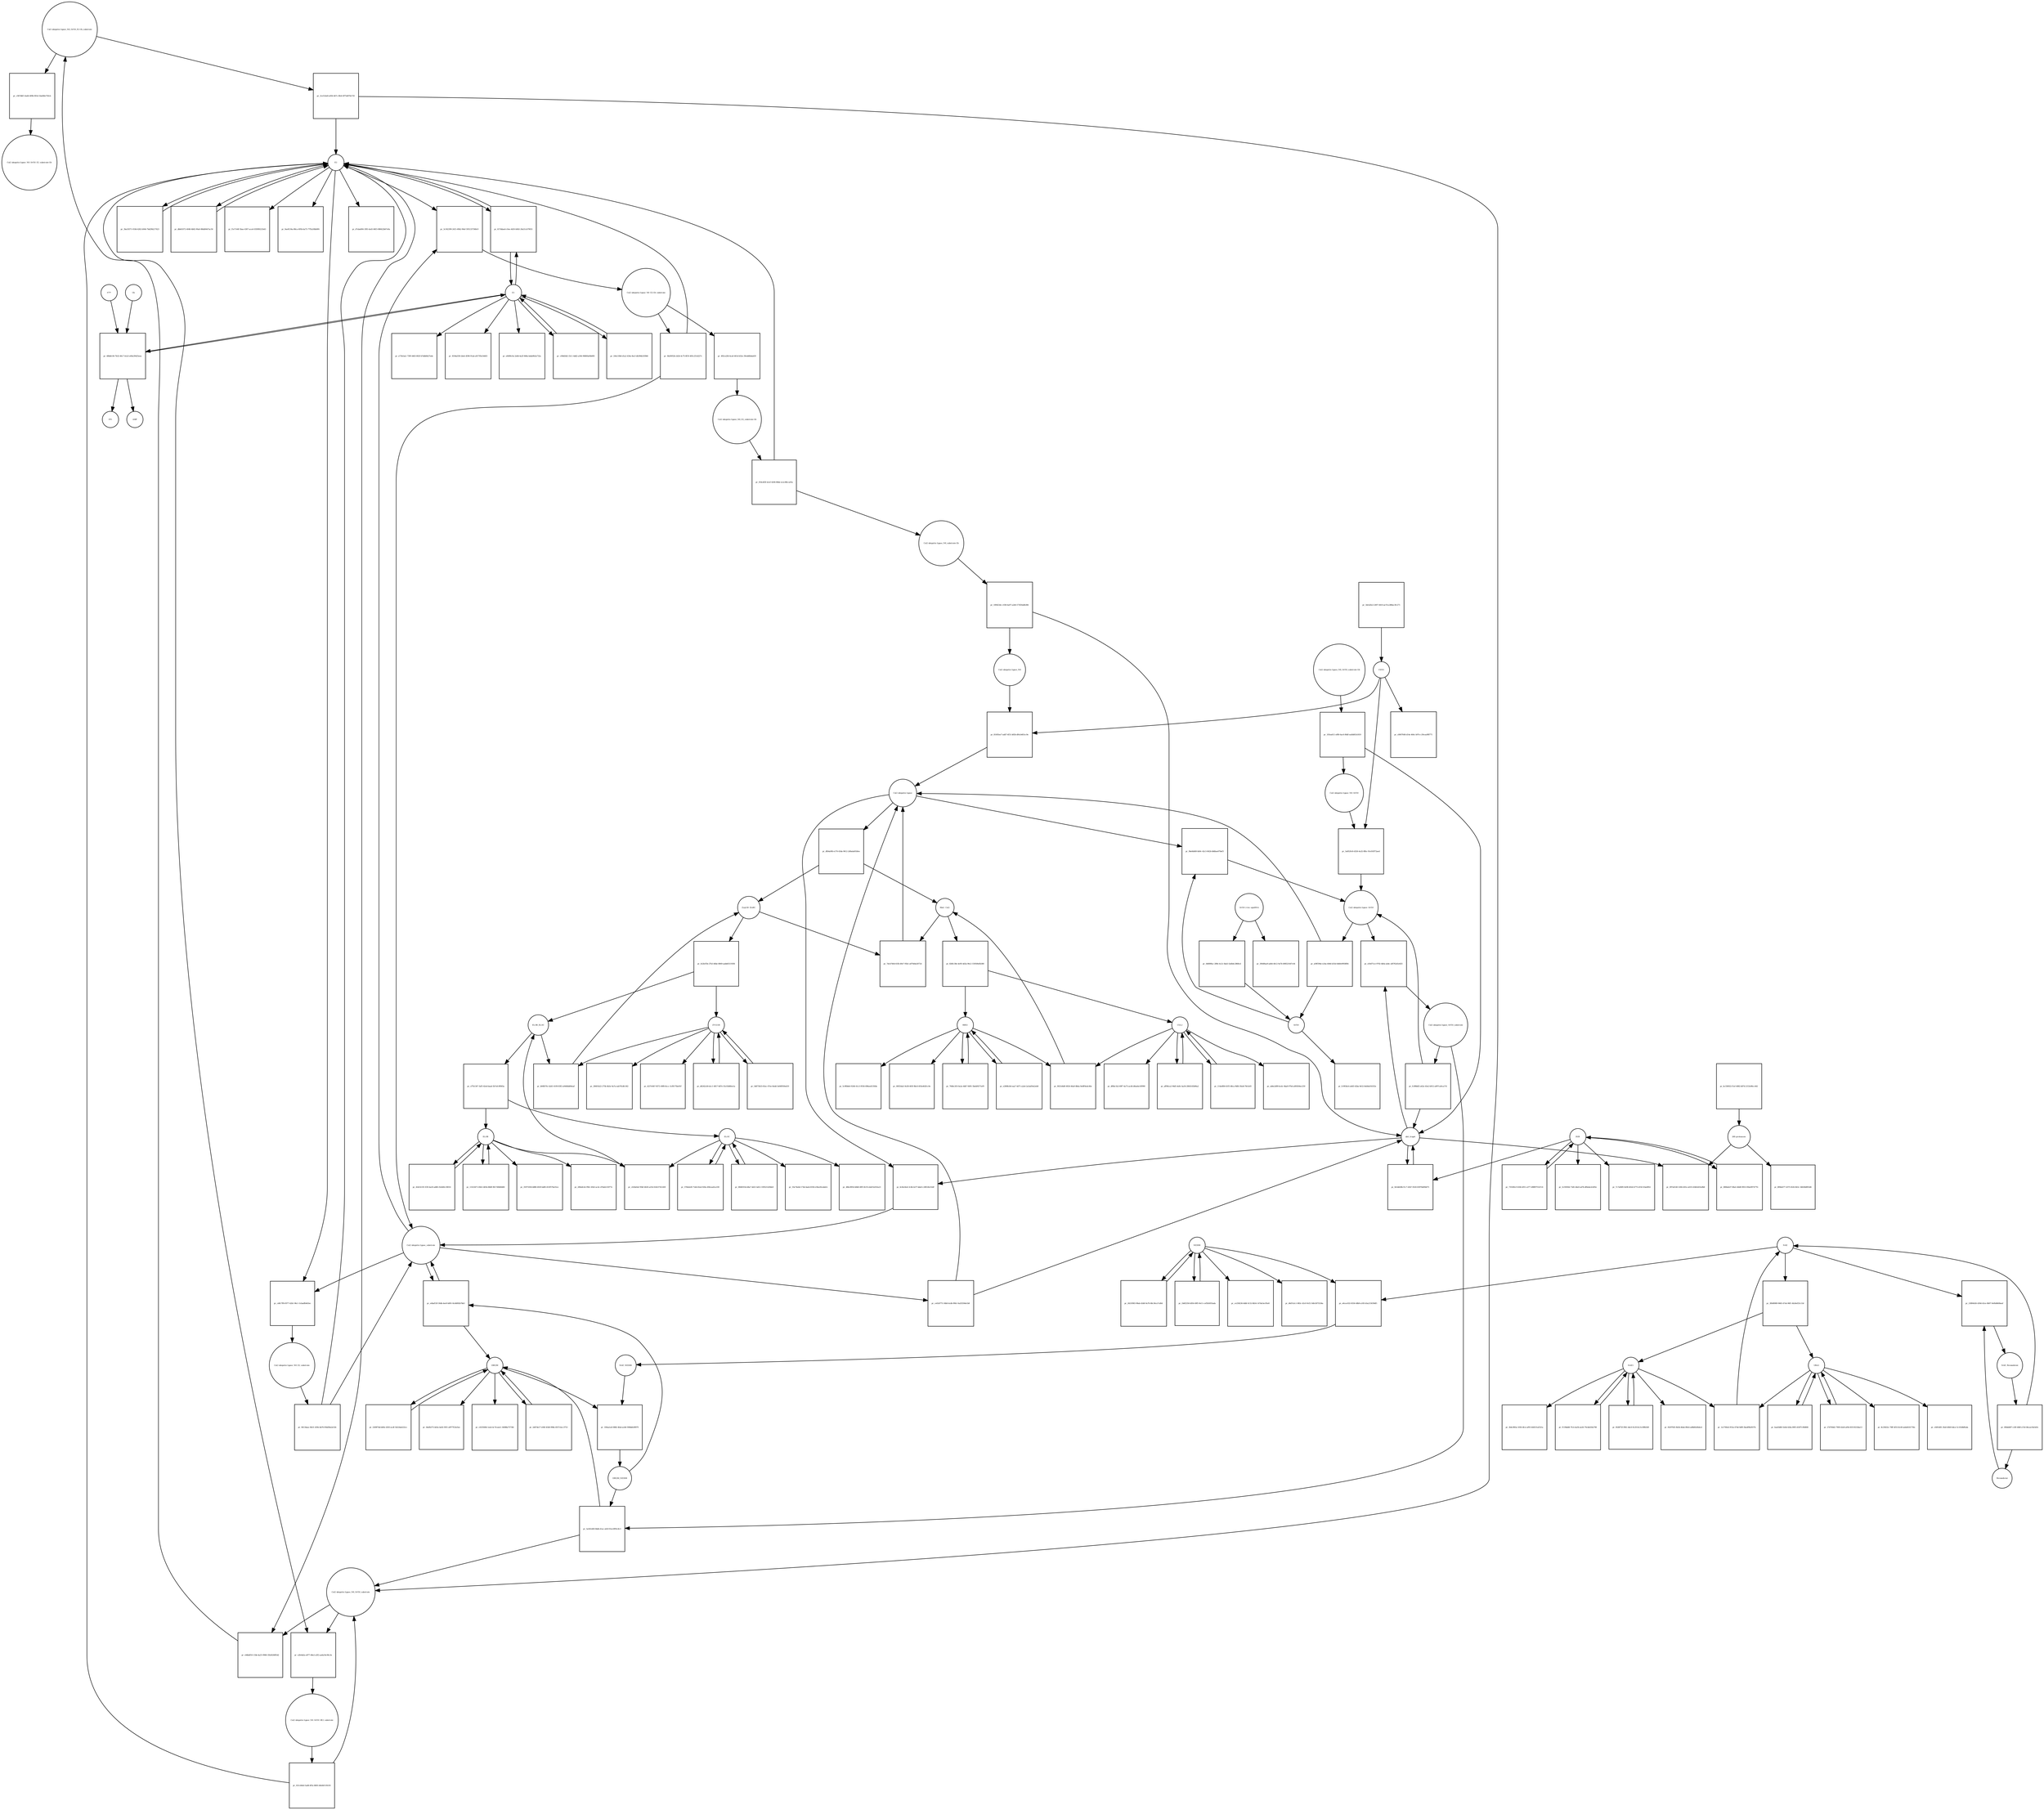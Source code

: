 strict digraph  {
"Cul2 ubiquitin ligase_N8_Orf10_E2-Ub_substrate" [annotation="urn_miriam_ncbiprotein_BCD58762|urn_miriam_hgnc.symbol_UBE2|urn_miriam_hgnc.symbol_ZYG11B|urn_miriam_hgnc.symbol_ELOB|urn_miriam_hgnc.symbol_ELOC|urn_miriam_hgnc.symbol_RBX1|urn_miriam_hgnc.symbol_CUL2|urn_miriam_hgnc.symbol_NEDD8", bipartite=0, cls=complex, fontsize=4, label="Cul2 ubiquitin ligase_N8_Orf10_E2-Ub_substrate", shape=circle];
"pr_c947dbf1-6ad4-409b-901d-1bafd6e750cb" [annotation="", bipartite=1, cls=process, fontsize=4, label="pr_c947dbf1-6ad4-409b-901d-1bafd6e750cb", shape=square];
"Cul2 ubiquitin ligase_N8_Orf10_E2_substrate-Ub" [annotation="urn_miriam_ncbiprotein_BCD58762|urn_miriam_hgnc.symbol_UBE2|urn_miriam_hgnc.symbol_ZYG11B|urn_miriam_hgnc.symbol_ELOB|urn_miriam_hgnc.symbol_ELOC|urn_miriam_hgnc.symbol_RBX1|urn_miriam_hgnc.symbol_CUL2|urn_miriam_hgnc.symbol_NEDD8", bipartite=0, cls=complex, fontsize=4, label="Cul2 ubiquitin ligase_N8_Orf10_E2_substrate-Ub", shape=circle];
"Cul2 ubiquitin ligase_N8_E2-Ub_substrate" [annotation="urn_miriam_hgnc.symbol_ZYG11B|urn_miriam_hgnc.symbol_RBX1|urn_miriam_hgnc.symbol_ELOB|urn_miriam_hgnc.symbol_ELOC|urn_miriam_hgnc.symbol_CUL2|urn_miriam_hgnc.symbol_NEDD8|urn_miriam_hgnc.symbol_UBE2", bipartite=0, cls=complex, fontsize=4, label="Cul2 ubiquitin ligase_N8_E2-Ub_substrate", shape=circle];
"pr_492ce2fd-4ca6-461d-b52e-39e4d6b4ab59" [annotation="", bipartite=1, cls=process, fontsize=4, label="pr_492ce2fd-4ca6-461d-b52e-39e4d6b4ab59", shape=square];
"Cul2 ubiquitin ligase_N8_E2_substrate-Ub" [annotation="urn_miriam_hgnc.symbol_ZYG11B|urn_miriam_hgnc.symbol_UBE2|urn_miriam_hgnc.symbol_ELOB|urn_miriam_hgnc.symbol_ELOC|urn_miriam_hgnc.symbol_RBX1|urn_miriam_hgnc.symbol_CUL2|urn_miriam_hgnc.symbol_NEDD8", bipartite=0, cls=complex, fontsize=4, label="Cul2 ubiquitin ligase_N8_E2_substrate-Ub", shape=circle];
E2 [annotation="urn_miriam_hgnc.symbol_UBE2", bipartite=0, cls=macromolecule, fontsize=4, label=E2, shape=circle];
"pr_617ddaed-c0ee-4d10-b0b5-26a51cb79031" [annotation="", bipartite=1, cls=process, fontsize=4, label="pr_617ddaed-c0ee-4d10-b0b5-26a51cb79031", shape=square];
E1 [annotation="urn_miriam_hgnc.symbol_UBA", bipartite=0, cls=macromolecule, fontsize=4, label=E1, shape=circle];
"pr_48bbfc04-7b32-46c7-b1a5-e60a39425eea" [annotation="", bipartite=1, cls=process, fontsize=4, label="pr_48bbfc04-7b32-46c7-b1a5-e60a39425eea", shape=square];
Ub [annotation="", bipartite=0, cls="simple chemical", fontsize=4, label=Ub, shape=circle];
ATP [annotation="", bipartite=0, cls="simple chemical", fontsize=4, label=ATP, shape=circle];
AMP [annotation="", bipartite=0, cls="simple chemical", fontsize=4, label=AMP, shape=circle];
PPi [annotation="", bipartite=0, cls="simple chemical", fontsize=4, label=PPi, shape=circle];
"Cul2 ubiquitin ligase_substrate" [annotation="urn_miriam_hgnc.symbol_ZYg11B|urn_miriam_hgnc.symbol_ELOB|urn_miriam_hgnc.symbol_ELOC|urn_miriam_hgnc.symbol_RBX1|urn_miriam_hgnc.symbol_CUL2|urn_miriam_hgnc.symbol_NEDD8", bipartite=0, cls=complex, fontsize=4, label="Cul2 ubiquitin ligase_substrate", shape=circle];
"pr_3c562399-2415-49b2-90ef-5951337368c9" [annotation="", bipartite=1, cls=process, fontsize=4, label="pr_3c562399-2415-49b2-90ef-5951337368c9", shape=square];
"Cul2 ubiquitin ligase_N8_Orf10_substrate" [annotation="urn_miriam_ncbiprotein_BCD58762|urn_miriam_hgnc.symbol_ZYG11B|urn_miriam_hgnc.symbol_ELOB|urn_miriam_hgnc.symbol_ELOC|urn_miriam_hgnc.symbol_RBX1|urn_miriam_hgnc.symbol_CUL2|urn_miriam_hgnc.symbol_NEDD8", bipartite=0, cls=complex, fontsize=4, label="Cul2 ubiquitin ligase_N8_Orf10_substrate", shape=circle];
"pr_e9dbdf18-11bb-4a25-9968-1fb26268f5d2" [annotation="", bipartite=1, cls=process, fontsize=4, label="pr_e9dbdf18-11bb-4a25-9968-1fb26268f5d2", shape=square];
ZYG11B [annotation="urn_miriam_hgnc_HGNC%3A25820", bipartite=0, cls=macromolecule, fontsize=4, label=ZYG11B, shape=circle];
"pr_d6242cb9-dcc1-4817-8d7e-55c03d6fee1a" [annotation="", bipartite=1, cls=process, fontsize=4, label="pr_d6242cb9-dcc1-4817-8d7e-55c03d6fee1a", shape=square];
UBE2M [annotation="urn_miriam_hgnc_HGNC%3A12491", bipartite=0, cls=macromolecule, fontsize=4, label=UBE2M, shape=circle];
"pr_2d47de17-e94f-4548-998e-6557cbcc3753" [annotation="", bipartite=1, cls=process, fontsize=4, label="pr_2d47de17-e94f-4548-998e-6557cbcc3753", shape=square];
UBA3 [annotation="urn_miriam_hgnc_HGNC%3A12470", bipartite=0, cls=macromolecule, fontsize=4, label=UBA3, shape=circle];
"pr_faad3d60-5e6d-426a-89f3-d10f7c9fd800" [annotation="", bipartite=1, cls=process, fontsize=4, label="pr_faad3d60-5e6d-426a-89f3-d10f7c9fd800", shape=square];
RBX1 [annotation="urn_miriam_hgnc_HGNC%3A9928", bipartite=0, cls=macromolecule, fontsize=4, label=RBX1, shape=circle];
"pr_764bc203-0a2a-4db7-9d91-5bebf4571ef9" [annotation="", bipartite=1, cls=process, fontsize=4, label="pr_764bc203-0a2a-4db7-9d91-5bebf4571ef9", shape=square];
"Orf10 (+)ss sgmRNA" [annotation=urn_miriam_ncbiprotein_BCD58762, bipartite=0, cls="nucleic acid feature", fontsize=4, label="Orf10 (+)ss sgmRNA", shape=circle];
"pr_0d689fac-289e-4c2c-8ab3-5a6b4c2868cd" [annotation="", bipartite=1, cls=process, fontsize=4, label="pr_0d689fac-289e-4c2c-8ab3-5a6b4c2868cd", shape=square];
Orf10 [annotation=urn_miriam_ncbiprotein_BCD58762, bipartite=0, cls=macromolecule, fontsize=4, label=Orf10, shape=circle];
NEDD8 [annotation="urn_miriam_hgnc_HGNC%3A7732", bipartite=0, cls=macromolecule, fontsize=4, label=NEDD8, shape=circle];
"pr_2621f083-98ab-43d6-9a76-68c36ca7cd0d" [annotation="", bipartite=1, cls=process, fontsize=4, label="pr_2621f083-98ab-43d6-9a76-68c36ca7cd0d", shape=square];
NAE1 [annotation="urn_miriam_hgnc_HGNC%3A621", bipartite=0, cls=macromolecule, fontsize=4, label=NAE1, shape=circle];
"pr_f119bdd6-7fc4-4a56-ae26-79c8a020a798" [annotation="", bipartite=1, cls=process, fontsize=4, label="pr_f119bdd6-7fc4-4a56-ae26-79c8a020a798", shape=square];
ELOC [annotation="urn_miriam_hgnc_HGNC%3A11617", bipartite=0, cls=macromolecule, fontsize=4, label=ELOC, shape=circle];
"pr_57bfab28-71dd-45a4-920a-494caa0ca330" [annotation="", bipartite=1, cls=process, fontsize=4, label="pr_57bfab28-71dd-45a4-920a-494caa0ca330", shape=square];
ELOB [annotation="urn_miriam_hgnc_HGNC%3A11619", bipartite=0, cls=macromolecule, fontsize=4, label=ELOB, shape=circle];
"pr_45d14139-1f29-4a20-ad68-25e8d5c30016" [annotation="", bipartite=1, cls=process, fontsize=4, label="pr_45d14139-1f29-4a20-ad68-25e8d5c30016", shape=square];
"pr_3ba18371-018d-4262-b944-7bd29b217623" [annotation="", bipartite=1, cls=process, fontsize=4, label="pr_3ba18371-018d-4262-b944-7bd29b217623", shape=square];
"pr_c0fdd3d2-33c1-4dd2-a364-96860af4b085" [annotation="", bipartite=1, cls=process, fontsize=4, label="pr_c0fdd3d2-33c1-4dd2-a364-96860af4b085", shape=square];
DUB [annotation="urn_miriam_hgnc.symbol_DUB", bipartite=0, cls=macromolecule, fontsize=4, label=DUB, shape=circle];
"pr_806beb37-86a5-46d8-9953-05be097477fc" [annotation="", bipartite=1, cls=process, fontsize=4, label="pr_806beb37-86a5-46d8-9953-05be097477fc", shape=square];
CUL2 [annotation="urn_miriam_hgnc_HGNC%3A2552", bipartite=0, cls=macromolecule, fontsize=4, label=CUL2, shape=circle];
"pr_aff06ca2-94d5-4e8c-ba34-2864145b96a2" [annotation="", bipartite=1, cls=process, fontsize=4, label="pr_aff06ca2-94d5-4e8c-ba34-2864145b96a2", shape=square];
"pr_5d673b33-65ec-47ee-8edd-3e06f930ed19" [annotation="", bipartite=1, cls=process, fontsize=4, label="pr_5d673b33-65ec-47ee-8edd-3e06f930ed19", shape=square];
"pr_2269f7dd-b60e-4303-acdf-54224ab222cc" [annotation="", bipartite=1, cls=process, fontsize=4, label="pr_2269f7dd-b60e-4303-acdf-54224ab222cc", shape=square];
"pr_27d760d2-7909-42e8-af04-83519232ba13" [annotation="", bipartite=1, cls=process, fontsize=4, label="pr_27d760d2-7909-42e8-af04-83519232ba13", shape=square];
"pr_e2808cb6-eaa7-4d71-a2a4-2a5ad54e2eb8" [annotation="", bipartite=1, cls=process, fontsize=4, label="pr_e2808cb6-eaa7-4d71-a2a4-2a5ad54e2eb8", shape=square];
"pr_1b6f2356-bf56-49f5-9e11-cef5b5055ada" [annotation="", bipartite=1, cls=process, fontsize=4, label="pr_1b6f2356-bf56-49f5-9e11-cef5b5055ada", shape=square];
"pr_f628f72f-f961-4dc0-9c29-8c21cf8fb549" [annotation="", bipartite=1, cls=process, fontsize=4, label="pr_f628f72f-f961-4dc0-9c29-8c21cf8fb549", shape=square];
"pr_0848355d-d6a7-4d21-bd12-339521429de0" [annotation="", bipartite=1, cls=process, fontsize=4, label="pr_0848355d-d6a7-4d21-bd12-339521429de0", shape=square];
"pr_13323471-69e5-465b-88d9-9617d9dfd480" [annotation="", bipartite=1, cls=process, fontsize=4, label="pr_13323471-69e5-465b-88d9-9617d9dfd480", shape=square];
"pr_dbb61072-4048-4b82-90a0-88dd0447ac56" [annotation="", bipartite=1, cls=process, fontsize=4, label="pr_dbb61072-4048-4b82-90a0-88dd0447ac56", shape=square];
"pr_244c10b6-d1a2-434e-8ecf-db394b31f846" [annotation="", bipartite=1, cls=process, fontsize=4, label="pr_244c10b6-d1a2-434e-8ecf-db394b31f846", shape=square];
"pr_735585cf-6184-4f51-a377-d98f9751b7c6" [annotation="", bipartite=1, cls=process, fontsize=4, label="pr_735585cf-6184-4f51-a377-d98f9751b7c6", shape=square];
"pr_114a4fb9-d1f5-48ca-9bfb-30a9c78cfa93" [annotation="", bipartite=1, cls=process, fontsize=4, label="pr_114a4fb9-d1f5-48ca-9bfb-30a9c78cfa93", shape=square];
"pr_3dcb2fa3-2497-4410-ae7d-a388ac3fc271" [annotation="", bipartite=1, cls=process, fontsize=4, label="pr_3dcb2fa3-2497-4410-ae7d-a388ac3fc271", shape=square];
CSN5 [annotation="", bipartite=0, cls=complex, fontsize=4, label=CSN5, shape=circle];
"pr_bc336922-f1ef-4082-b87d-2153e96cc442" [annotation="", bipartite=1, cls=process, fontsize=4, label="pr_bc336922-f1ef-4082-b87d-2153e96cc442", shape=square];
"26S-proteasom" [annotation="urn_miriam_obo.go_GO%3A0000502", bipartite=0, cls=complex, fontsize=4, label="26S-proteasom", shape=circle];
NAE_Pevonedistat [annotation="urn_miriam_obo.chebi_CHEBI%3A145535|urn_miriam_hgnc.symbol_NAE1|urn_miriam_hgnc.symbol_UBA3", bipartite=0, cls=complex, fontsize=4, label=NAE_Pevonedistat, shape=circle];
"pr_0f6dd487-c20f-484f-a7e0-84cae18a5d3c" [annotation="", bipartite=1, cls=process, fontsize=4, label="pr_0f6dd487-c20f-484f-a7e0-84cae18a5d3c", shape=square];
Pevonedistat [annotation="urn_miriam_obo.chebi_CHEBI%3A145535", bipartite=0, cls="simple chemical", fontsize=4, label=Pevonedistat, shape=circle];
NAE [annotation="urn_miriam_hgnc.symbol_NAE1|urn_miriam_hgnc.symbol_UBA3", bipartite=0, cls=complex, fontsize=4, label=NAE, shape=circle];
"pr_3fb08989-9665-47eb-96f1-4b24ef25c13d" [annotation="", bipartite=1, cls=process, fontsize=4, label="pr_3fb08989-9665-47eb-96f1-4b24ef25c13d", shape=square];
ELOB_ELOC [annotation="urn_miriam_hgnc.symbol_ELOB|urn_miriam_hgnc.symbol_ELOC", bipartite=0, cls=complex, fontsize=4, label=ELOB_ELOC, shape=circle];
"pr_cf7b1347-3af5-42ed-baad-5b7efc9f065a" [annotation="", bipartite=1, cls=process, fontsize=4, label="pr_cf7b1347-3af5-42ed-baad-5b7efc9f065a", shape=square];
Zyg11B_EloBC [annotation="urn_miriam_hgnc.symbol_ZYG11B|urn_miriam_hgnc.symbol_ELOB|urn_miriam_hgnc.symbol_ELOC", bipartite=0, cls=complex, fontsize=4, label=Zyg11B_EloBC, shape=circle];
"pr_fe2b1f5b-27b3-46be-8069-aabb831193f4" [annotation="", bipartite=1, cls=process, fontsize=4, label="pr_fe2b1f5b-27b3-46be-8069-aabb831193f4", shape=square];
"Cul2 ubiquitin ligase_N8_substrate-Ub" [annotation="urn_miriam_hgnc.symbol_ZYG11B|urn_miriam_hgnc.symbol_ELOB|urn_miriam_hgnc.symbol_ELOC|urn_miriam_hgnc.symbol_RBX1|urn_miriam_hgnc.symbol_CUL2|urn_miriam_hgnc.symbol_NEDD8", bipartite=0, cls=complex, fontsize=4, label="Cul2 ubiquitin ligase_N8_substrate-Ub", shape=circle];
"pr_189423dc-c038-4a97-a2d4-573f20a8b384" [annotation="", bipartite=1, cls=process, fontsize=4, label="pr_189423dc-c038-4a97-a2d4-573f20a8b384", shape=square];
"Cul2 ubiquitin ligase_N8" [annotation="urn_miriam_hgnc.symbol_ZYG11B|urn_miriam_hgnc.symbol_ELOB|urn_miriam_hgnc.symbol_ELOC|urn_miriam_hgnc.symbol_RBX1|urn_miriam_hgnc.symbol_CUL2|urn_miriam_hgnc.symbol_NEDD8", bipartite=0, cls=complex, fontsize=4, label="Cul2 ubiquitin ligase_N8", shape=circle];
ubit_traget [annotation="", bipartite=0, cls=macromolecule, fontsize=4, label=ubit_traget, shape=circle];
"pr_ce02d775-34b8-4cdb-99b1-0a2f259de1b8" [annotation="", bipartite=1, cls=process, fontsize=4, label="pr_ce02d775-34b8-4cdb-99b1-0a2f259de1b8", shape=square];
"Cul2 ubiquitin ligase" [annotation="urn_miriam_hgnc.symbol_RBX1|urn_miriam_hgnc.symbol_CUL2|urn_miriam_hgnc.symbol_ZYG11B|urn_miriam_hgnc.symbol_ELOB|urn_miriam_hgnc.symbol_ELOC", bipartite=0, cls=complex, fontsize=4, label="Cul2 ubiquitin ligase", shape=circle];
"Cul2 ubiquitin ligase_N8_Orf10_substrate-Ub" [annotation="urn_miriam_ncbiprotein_BCD58762|urn_miriam_hgnc.symbol_ZYG11B|urn_miriam_hgnc.symbol_ELOB|urn_miriam_hgnc.symbol_ELOC|urn_miriam_hgnc.symbol_RBX1|urn_miriam_hgnc.symbol_CUL2|urn_miriam_hgnc.symbol_NEDD8", bipartite=0, cls=complex, fontsize=4, label="Cul2 ubiquitin ligase_N8_Orf10_substrate-Ub", shape=circle];
"pr_105ea611-ef80-4ac6-86df-eafdd61b1819" [annotation="", bipartite=1, cls=process, fontsize=4, label="pr_105ea611-ef80-4ac6-86df-eafdd61b1819", shape=square];
"Cul2 ubiquitin ligase_N8_Orf10" [annotation="urn_miriam_hgnc.symbol_ZYG11B|urn_miriam_hgnc.symbol_ELOB|urn_miriam_hgnc.symbol_ELOC|urn_miriam_hgnc.symbol_RBX1|urn_miriam_hgnc.symbol_CUL2|urn_miriam_hgnc.symbol_NEDD8|urn_miriam_ncbiprotein_BCD58762", bipartite=0, cls=complex, fontsize=4, label="Cul2 ubiquitin ligase_N8_Orf10", shape=circle];
"Cul2 ubiquitin ligase_Orf10_substrate" [annotation="urn_miriam_ncbiprotein_BCD58762|urn_miriam_hgnc.symbol_ZYg11B|urn_miriam_hgnc.symbol_ELOB|urn_miriam_hgnc.symbol_ELOC|urn_miriam_hgnc.symbol_RBX1|urn_miriam_hgnc.symbol_CUL2", bipartite=0, cls=complex, fontsize=4, label="Cul2 ubiquitin ligase_Orf10_substrate", shape=circle];
"pr_fc89bbf2-a62e-43e2-b912-a097ca9ca17d" [annotation="", bipartite=1, cls=process, fontsize=4, label="pr_fc89bbf2-a62e-43e2-b912-a097ca9ca17d", shape=square];
"Cul2 ubiquitin ligase_Orf10" [annotation="urn_miriam_ncbiprotein_BCD58762|urn_miriam_hgnc.symbol_ZYG11B|urn_miriam_hgnc.symbol_ELOB|urn_miriam_hgnc.symbol_ELOC|urn_miriam_hgnc.symbol_RBX1|urn_miriam_hgnc.symbol_CUL2", bipartite=0, cls=complex, fontsize=4, label="Cul2 ubiquitin ligase_Orf10", shape=circle];
"pr_3a8520c8-d326-4a32-8fbc-91e503f72aed" [annotation="", bipartite=1, cls=process, fontsize=4, label="pr_3a8520c8-d326-4a32-8fbc-91e503f72aed", shape=square];
"pr_a09f394e-e24a-4046-b35d-0d40e9958f84" [annotation="", bipartite=1, cls=process, fontsize=4, label="pr_a09f394e-e24a-4046-b35d-0d40e9958f84", shape=square];
"pr_81605ee7-add7-4f31-b83b-df4cb403cc9e" [annotation="", bipartite=1, cls=process, fontsize=4, label="pr_81605ee7-add7-4f31-b83b-df4cb403cc9e", shape=square];
"pr_dfb4a9fd-e176-43da-9612-2d0ada81bfee" [annotation="", bipartite=1, cls=process, fontsize=4, label="pr_dfb4a9fd-e176-43da-9612-2d0ada81bfee", shape=square];
Rbx1_Cul2 [annotation="urn_miriam_hgnc.symbol_RBX1|urn_miriam_hgnc.symbol_CUL2", bipartite=0, cls=complex, fontsize=4, label=Rbx1_Cul2, shape=circle];
"pr_054cdf2f-dcef-4206-88de-ecec88ccaf3a" [annotation="", bipartite=1, cls=process, fontsize=4, label="pr_054cdf2f-dcef-4206-88de-ecec88ccaf3a", shape=square];
"Cul2 ubiquitin ligase_N8_E2_substrate" [annotation="urn_miriam_hgnc.symbol_ZYG11B|urn_miriam_hgnc.symbol_ELOB|urn_miriam_hgnc.symbol_ELOC|urn_miriam_hgnc.symbol_RBX1|urn_miriam_hgnc.symbol_CUL2|urn_miriam_hgnc.symbol_NEDD8", bipartite=0, cls=complex, fontsize=4, label="Cul2 ubiquitin ligase_N8_E2_substrate", shape=circle];
"pr_94134aac-8b31-439e-bb76-f04d58a2e52b" [annotation="", bipartite=1, cls=process, fontsize=4, label="pr_94134aac-8b31-439e-bb76-f04d58a2e52b", shape=square];
"Cul2 ubiquitin ligase_N8_Orf10_0E2_substrate" [annotation="urn_miriam_ncbiprotein_BCD58762|urn_miriam_hgnc.symbol_ZYG11B|urn_miriam_hgnc.symbol_ELOB|urn_miriam_hgnc.symbol_ELOC|urn_miriam_hgnc.symbol_RBX1|urn_miriam_hgnc.symbol_CUL2|urn_miriam_hgnc.symbol_NEDD8|urn_miriam_hgnc.symbol_UBE2", bipartite=0, cls=complex, fontsize=4, label="Cul2 ubiquitin ligase_N8_Orf10_0E2_substrate", shape=circle];
"pr_021cb9ed-5ad8-4f5e-8805-b9e8d11f4105" [annotation="", bipartite=1, cls=process, fontsize=4, label="pr_021cb9ed-5ad8-4f5e-8805-b9e8d11f4105", shape=square];
"pr_826fc38e-4e95-4d3a-96c2-159500efb380" [annotation="", bipartite=1, cls=process, fontsize=4, label="pr_826fc38e-4e95-4d3a-96c2-159500efb380", shape=square];
"pr_9e5dd28b-f1c7-43b7-9320-8397bbf0b675" [annotation="", bipartite=1, cls=process, fontsize=4, label="pr_9e5dd28b-f1c7-43b7-9320-8397bbf0b675", shape=square];
"pr_0b20052b-2d24-4c75-8f10-405c251d227c" [annotation="", bipartite=1, cls=process, fontsize=4, label="pr_0b20052b-2d24-4c75-8f10-405c251d227c", shape=square];
"pr_3ce51de8-a056-467c-8fe6-0f75d070e735" [annotation="", bipartite=1, cls=process, fontsize=4, label="pr_3ce51de8-a056-467c-8fe6-0f75d070e735", shape=square];
"pr_097a6140-3284-401e-a635-434b5d33a9b8" [annotation="", bipartite=1, cls=process, fontsize=4, label="pr_097a6140-3284-401e-a635-434b5d33a9b8", shape=square];
"pr_28401b22-275b-4b3e-9a7a-eab761dfc362" [annotation="", bipartite=1, cls=process, fontsize=4, label="pr_28401b22-275b-4b3e-9a7a-eab761dfc362", shape=square];
"pr_4237e0b7-8572-49f8-8ccc-3cf8175be91f" [annotation="", bipartite=1, cls=process, fontsize=4, label="pr_4237e0b7-8572-49f8-8ccc-3cf8175be91f", shape=square];
"pr_0defb373-b43a-4a02-95f1-af977f23e5ee" [annotation="", bipartite=1, cls=process, fontsize=4, label="pr_0defb373-b43a-4a02-95f1-af977f23e5ee", shape=square];
"pr_c6255684-1ea4-4c7d-aee1-34088a7573fd" [annotation="", bipartite=1, cls=process, fontsize=4, label="pr_c6255684-1ea4-4c7d-aee1-34088a7573fd", shape=square];
"pr_8c29432c-78ff-4f33-8c49-aebd4161756c" [annotation="", bipartite=1, cls=process, fontsize=4, label="pr_8c29432c-78ff-4f33-8c49-aebd4161756c", shape=square];
"pr_cfd01d81-3fa8-40b9-b4ce-5c163dbffada" [annotation="", bipartite=1, cls=process, fontsize=4, label="pr_cfd01d81-3fa8-40b9-b4ce-5c163dbffada", shape=square];
"pr_5c9fb8e6-9246-41c3-9556-696eed135fde" [annotation="", bipartite=1, cls=process, fontsize=4, label="pr_5c9fb8e6-9246-41c3-9556-696eed135fde", shape=square];
"pr_00f25da5-9e38-465f-8bc6-603e462fcc9e" [annotation="", bipartite=1, cls=process, fontsize=4, label="pr_00f25da5-9e38-465f-8bc6-603e462fcc9e", shape=square];
"pr_300d9aa9-ad44-40c2-9a7b-498521647c64" [annotation="", bipartite=1, cls=process, fontsize=4, label="pr_300d9aa9-ad44-40c2-9a7b-498521647c64", shape=square];
"pr_fc993dc4-a6d5-42ba-9e52-8eb9a0161f2e" [annotation="", bipartite=1, cls=process, fontsize=4, label="pr_fc993dc4-a6d5-42ba-9e52-8eb9a0161f2e", shape=square];
"pr_ce258236-6dbf-4132-8b54-147de3ec95e8" [annotation="", bipartite=1, cls=process, fontsize=4, label="pr_ce258236-6dbf-4132-8b54-147de3ec95e8", shape=square];
"pr_d6d7a5c1-883c-43c0-9cf2-54fe3675534a" [annotation="", bipartite=1, cls=process, fontsize=4, label="pr_d6d7a5c1-883c-43c0-9cf2-54fe3675534a", shape=square];
"pr_f4297fd5-0b3b-46ab-89e4-ad6bfb26b4cd" [annotation="", bipartite=1, cls=process, fontsize=4, label="pr_f4297fd5-0b3b-46ab-89e4-ad6bfb26b4cd", shape=square];
"pr_2b4c983a-1656-4fce-af93-444531af321a" [annotation="", bipartite=1, cls=process, fontsize=4, label="pr_2b4c983a-1656-4fce-af93-444531af321a", shape=square];
"pr_55e74e4d-174d-4aeb-8356-e56a20cabdcb" [annotation="", bipartite=1, cls=process, fontsize=4, label="pr_55e74e4d-174d-4aeb-8356-e56a20cabdcb", shape=square];
"pr_48bc8954-b6b8-49f3-8c55-ebd15e032a21" [annotation="", bipartite=1, cls=process, fontsize=4, label="pr_48bc8954-b6b8-49f3-8c55-ebd15e032a21", shape=square];
"pr_35971836-b888-4929-bd85-653f576a55ce" [annotation="", bipartite=1, cls=process, fontsize=4, label="pr_35971836-b888-4929-bd85-653f576a55ce", shape=square];
"pr_280a8cb2-f9b1-45b3-ac4c-d7dafe31877e" [annotation="", bipartite=1, cls=process, fontsize=4, label="pr_280a8cb2-f9b1-45b3-ac4c-d7dafe31877e", shape=square];
"pr_f1e7144f-5bae-4307-aca4-035f89221b43" [annotation="", bipartite=1, cls=process, fontsize=4, label="pr_f1e7144f-5bae-4307-aca4-035f89221b43", shape=square];
"pr_9ae8134a-88ca-495b-ba75-77f5a50bb9f4" [annotation="", bipartite=1, cls=process, fontsize=4, label="pr_9ae8134a-88ca-495b-ba75-77f5a50bb9f4", shape=square];
"pr_a718cba1-739f-4463-802f-b7ddb0b27ede" [annotation="", bipartite=1, cls=process, fontsize=4, label="pr_a718cba1-739f-4463-802f-b7ddb0b27ede", shape=square];
"pr_819da558-2de4-4596-91ab-a91705e54403" [annotation="", bipartite=1, cls=process, fontsize=4, label="pr_819da558-2de4-4596-91ab-a91705e54403", shape=square];
"pr_5c595f44-73d5-44e0-ad7b-df6eda3cb95e" [annotation="", bipartite=1, cls=process, fontsize=4, label="pr_5c595f44-73d5-44e0-ad7b-df6eda3cb95e", shape=square];
"pr_7c7a06f0-0e98-402d-b775-d19c51ba0852" [annotation="", bipartite=1, cls=process, fontsize=4, label="pr_7c7a06f0-0e98-402d-b775-d19c51ba0852", shape=square];
"pr_ab6e2d99-bcdc-4ba8-97b4-a0f4504ec259" [annotation="", bipartite=1, cls=process, fontsize=4, label="pr_ab6e2d99-bcdc-4ba8-97b4-a0f4504ec259", shape=square];
"pr_df6bc1b2-69f7-4a73-acd4-d6ea6e10f990" [annotation="", bipartite=1, cls=process, fontsize=4, label="pr_df6bc1b2-69f7-4a73-acd4-d6ea6e10f990", shape=square];
"pr_c8067648-d14e-464c-b97e-c39cea9f8771" [annotation="", bipartite=1, cls=process, fontsize=4, label="pr_c8067648-d14e-464c-b97e-c39cea9f8771", shape=square];
"pr_8f84e677-437f-4526-843c-34fd3b8f03d6" [annotation="", bipartite=1, cls=process, fontsize=4, label="pr_8f84e677-437f-4526-843c-34fd3b8f03d6", shape=square];
NAE_NEDD8 [annotation="urn_miriam_hgnc.symbol_NEDD8|urn_miriam_hgnc.symbol_NAE1|urn_miriam_hgnc.symbol_UBA3", bipartite=0, cls=complex, fontsize=4, label=NAE_NEDD8, shape=circle];
"pr_330aa1a0-0882-4fab-acb8-596bbfe9f879" [annotation="", bipartite=1, cls=process, fontsize=4, label="pr_330aa1a0-0882-4fab-acb8-596bbfe9f879", shape=square];
UBE2M_NEDD8 [annotation="urn_miriam_hgnc.symbol_UBE2M|urn_miriam_hgnc.symbol_NEDD8", bipartite=0, cls=complex, fontsize=4, label=UBE2M_NEDD8, shape=circle];
"pr_9be8dd49-bb9c-42c3-842b-b8dbae07bef3" [annotation="", bipartite=1, cls=process, fontsize=4, label="pr_9be8dd49-bb9c-42c3-842b-b8dbae07bef3", shape=square];
"pr_e6cac632-6556-48b9-a185-b5a215039df1" [annotation="", bipartite=1, cls=process, fontsize=4, label="pr_e6cac632-6556-48b9-a185-b5a215039df1", shape=square];
"pr_23894426-439d-43ce-8b97-9ef6d660beaf" [annotation="", bipartite=1, cls=process, fontsize=4, label="pr_23894426-439d-43ce-8b97-9ef6d660beaf", shape=square];
"pr_1e1760e4-953a-474d-9df9-5ba4f9b2937b" [annotation="", bipartite=1, cls=process, fontsize=4, label="pr_1e1760e4-953a-474d-9df9-5ba4f9b2937b", shape=square];
"pr_b04fb70c-b2d1-4109-83f2-a9448dd04eaf" [annotation="", bipartite=1, cls=process, fontsize=4, label="pr_b04fb70c-b2d1-4109-83f2-a9448dd04eaf", shape=square];
"pr_c62be0af-95bf-4620-a254-02423741245f" [annotation="", bipartite=1, cls=process, fontsize=4, label="pr_c62be0af-95bf-4620-a254-02423741245f", shape=square];
"pr_7dcb740d-61fb-49e7-95b1-a870d4a50724" [annotation="", bipartite=1, cls=process, fontsize=4, label="pr_7dcb740d-61fb-49e7-95b1-a870d4a50724", shape=square];
"pr_6c8e24e4-3c4b-4cf7-bda0-c28f22b232df" [annotation="", bipartite=1, cls=process, fontsize=4, label="pr_6c8e24e4-3c4b-4cf7-bda0-c28f22b232df", shape=square];
"pr_e4baf53f-30db-4ee9-b891-8cd4892b7bb3" [annotation="", bipartite=1, cls=process, fontsize=4, label="pr_e4baf53f-30db-4ee9-b891-8cd4892b7bb3", shape=square];
"pr_e50d71ce-9702-4b0a-ab4c-af6762d1e825" [annotation="", bipartite=1, cls=process, fontsize=4, label="pr_e50d71ce-9702-4b0a-ab4c-af6762d1e825", shape=square];
"pr_5a561d49-0bdb-41ac-afe9-91ec0f95c8c3" [annotation="", bipartite=1, cls=process, fontsize=4, label="pr_5a561d49-0bdb-41ac-afe9-91ec0f95c8c3", shape=square];
"pr_cd617ff4-f077-42b1-96c1-3cbadfb463ec" [annotation="", bipartite=1, cls=process, fontsize=4, label="pr_cd617ff4-f077-42b1-96c1-3cbadfb463ec", shape=square];
"pr_e2fe8afa-e877-48e2-a5f2-aa6a54c96c3e" [annotation="", bipartite=1, cls=process, fontsize=4, label="pr_e2fe8afa-e877-48e2-a5f2-aa6a54c96c3e", shape=square];
"pr_9021d4d0-4924-46a9-8b6a-9e6ff4edc46e" [annotation="", bipartite=1, cls=process, fontsize=4, label="pr_9021d4d0-4924-46a9-8b6a-9e6ff4edc46e", shape=square];
"pr_e8490c0a-2e8d-4a2f-848a-bdab9b3a732a" [annotation="", bipartite=1, cls=process, fontsize=4, label="pr_e8490c0a-2e8d-4a2f-848a-bdab9b3a732a", shape=square];
"pr_d7aba804-1f85-4a43-84f3-088422b67e9a" [annotation="", bipartite=1, cls=process, fontsize=4, label="pr_d7aba804-1f85-4a43-84f3-088422b67e9a", shape=square];
"Cul2 ubiquitin ligase_N8_Orf10_E2-Ub_substrate" -> "pr_c947dbf1-6ad4-409b-901d-1bafd6e750cb"  [annotation="", interaction_type=consumption];
"Cul2 ubiquitin ligase_N8_Orf10_E2-Ub_substrate" -> "pr_3ce51de8-a056-467c-8fe6-0f75d070e735"  [annotation="", interaction_type=consumption];
"pr_c947dbf1-6ad4-409b-901d-1bafd6e750cb" -> "Cul2 ubiquitin ligase_N8_Orf10_E2_substrate-Ub"  [annotation="", interaction_type=production];
"Cul2 ubiquitin ligase_N8_E2-Ub_substrate" -> "pr_492ce2fd-4ca6-461d-b52e-39e4d6b4ab59"  [annotation="", interaction_type=consumption];
"Cul2 ubiquitin ligase_N8_E2-Ub_substrate" -> "pr_0b20052b-2d24-4c75-8f10-405c251d227c"  [annotation="", interaction_type=consumption];
"pr_492ce2fd-4ca6-461d-b52e-39e4d6b4ab59" -> "Cul2 ubiquitin ligase_N8_E2_substrate-Ub"  [annotation="", interaction_type=production];
"Cul2 ubiquitin ligase_N8_E2_substrate-Ub" -> "pr_054cdf2f-dcef-4206-88de-ecec88ccaf3a"  [annotation="", interaction_type=consumption];
E2 -> "pr_617ddaed-c0ee-4d10-b0b5-26a51cb79031"  [annotation="", interaction_type=consumption];
E2 -> "pr_3c562399-2415-49b2-90ef-5951337368c9"  [annotation="", interaction_type=consumption];
E2 -> "pr_e9dbdf18-11bb-4a25-9968-1fb26268f5d2"  [annotation="", interaction_type=consumption];
E2 -> "pr_3ba18371-018d-4262-b944-7bd29b217623"  [annotation="", interaction_type=consumption];
E2 -> "pr_dbb61072-4048-4b82-90a0-88dd0447ac56"  [annotation="", interaction_type=consumption];
E2 -> "pr_f1e7144f-5bae-4307-aca4-035f89221b43"  [annotation="", interaction_type=consumption];
E2 -> "pr_9ae8134a-88ca-495b-ba75-77f5a50bb9f4"  [annotation="", interaction_type=consumption];
E2 -> "pr_cd617ff4-f077-42b1-96c1-3cbadfb463ec"  [annotation="", interaction_type=consumption];
E2 -> "pr_e2fe8afa-e877-48e2-a5f2-aa6a54c96c3e"  [annotation="", interaction_type=consumption];
E2 -> "pr_d7aba804-1f85-4a43-84f3-088422b67e9a"  [annotation="", interaction_type=consumption];
"pr_617ddaed-c0ee-4d10-b0b5-26a51cb79031" -> E2  [annotation="", interaction_type=production];
"pr_617ddaed-c0ee-4d10-b0b5-26a51cb79031" -> E1  [annotation="", interaction_type=production];
E1 -> "pr_617ddaed-c0ee-4d10-b0b5-26a51cb79031"  [annotation="", interaction_type=consumption];
E1 -> "pr_48bbfc04-7b32-46c7-b1a5-e60a39425eea"  [annotation="", interaction_type=consumption];
E1 -> "pr_c0fdd3d2-33c1-4dd2-a364-96860af4b085"  [annotation="", interaction_type=consumption];
E1 -> "pr_244c10b6-d1a2-434e-8ecf-db394b31f846"  [annotation="", interaction_type=consumption];
E1 -> "pr_a718cba1-739f-4463-802f-b7ddb0b27ede"  [annotation="", interaction_type=consumption];
E1 -> "pr_819da558-2de4-4596-91ab-a91705e54403"  [annotation="", interaction_type=consumption];
E1 -> "pr_e8490c0a-2e8d-4a2f-848a-bdab9b3a732a"  [annotation="", interaction_type=consumption];
"pr_48bbfc04-7b32-46c7-b1a5-e60a39425eea" -> E1  [annotation="", interaction_type=production];
"pr_48bbfc04-7b32-46c7-b1a5-e60a39425eea" -> AMP  [annotation="", interaction_type=production];
"pr_48bbfc04-7b32-46c7-b1a5-e60a39425eea" -> PPi  [annotation="", interaction_type=production];
Ub -> "pr_48bbfc04-7b32-46c7-b1a5-e60a39425eea"  [annotation="", interaction_type=consumption];
ATP -> "pr_48bbfc04-7b32-46c7-b1a5-e60a39425eea"  [annotation="", interaction_type=consumption];
"Cul2 ubiquitin ligase_substrate" -> "pr_3c562399-2415-49b2-90ef-5951337368c9"  [annotation="", interaction_type=consumption];
"Cul2 ubiquitin ligase_substrate" -> "pr_ce02d775-34b8-4cdb-99b1-0a2f259de1b8"  [annotation="", interaction_type=consumption];
"Cul2 ubiquitin ligase_substrate" -> "pr_e4baf53f-30db-4ee9-b891-8cd4892b7bb3"  [annotation="", interaction_type=consumption];
"Cul2 ubiquitin ligase_substrate" -> "pr_cd617ff4-f077-42b1-96c1-3cbadfb463ec"  [annotation="", interaction_type=consumption];
"pr_3c562399-2415-49b2-90ef-5951337368c9" -> "Cul2 ubiquitin ligase_N8_E2-Ub_substrate"  [annotation="", interaction_type=production];
"Cul2 ubiquitin ligase_N8_Orf10_substrate" -> "pr_e9dbdf18-11bb-4a25-9968-1fb26268f5d2"  [annotation="", interaction_type=consumption];
"Cul2 ubiquitin ligase_N8_Orf10_substrate" -> "pr_e2fe8afa-e877-48e2-a5f2-aa6a54c96c3e"  [annotation="", interaction_type=consumption];
"pr_e9dbdf18-11bb-4a25-9968-1fb26268f5d2" -> "Cul2 ubiquitin ligase_N8_Orf10_E2-Ub_substrate"  [annotation="", interaction_type=production];
ZYG11B -> "pr_d6242cb9-dcc1-4817-8d7e-55c03d6fee1a"  [annotation="", interaction_type=consumption];
ZYG11B -> "pr_5d673b33-65ec-47ee-8edd-3e06f930ed19"  [annotation="", interaction_type=consumption];
ZYG11B -> "pr_28401b22-275b-4b3e-9a7a-eab761dfc362"  [annotation="", interaction_type=consumption];
ZYG11B -> "pr_4237e0b7-8572-49f8-8ccc-3cf8175be91f"  [annotation="", interaction_type=consumption];
ZYG11B -> "pr_b04fb70c-b2d1-4109-83f2-a9448dd04eaf"  [annotation="", interaction_type=consumption];
"pr_d6242cb9-dcc1-4817-8d7e-55c03d6fee1a" -> ZYG11B  [annotation="", interaction_type=production];
UBE2M -> "pr_2d47de17-e94f-4548-998e-6557cbcc3753"  [annotation="", interaction_type=consumption];
UBE2M -> "pr_2269f7dd-b60e-4303-acdf-54224ab222cc"  [annotation="", interaction_type=consumption];
UBE2M -> "pr_0defb373-b43a-4a02-95f1-af977f23e5ee"  [annotation="", interaction_type=consumption];
UBE2M -> "pr_c6255684-1ea4-4c7d-aee1-34088a7573fd"  [annotation="", interaction_type=consumption];
UBE2M -> "pr_330aa1a0-0882-4fab-acb8-596bbfe9f879"  [annotation="", interaction_type=consumption];
"pr_2d47de17-e94f-4548-998e-6557cbcc3753" -> UBE2M  [annotation="", interaction_type=production];
UBA3 -> "pr_faad3d60-5e6d-426a-89f3-d10f7c9fd800"  [annotation="", interaction_type=consumption];
UBA3 -> "pr_27d760d2-7909-42e8-af04-83519232ba13"  [annotation="", interaction_type=consumption];
UBA3 -> "pr_8c29432c-78ff-4f33-8c49-aebd4161756c"  [annotation="", interaction_type=consumption];
UBA3 -> "pr_cfd01d81-3fa8-40b9-b4ce-5c163dbffada"  [annotation="", interaction_type=consumption];
UBA3 -> "pr_1e1760e4-953a-474d-9df9-5ba4f9b2937b"  [annotation="", interaction_type=consumption];
"pr_faad3d60-5e6d-426a-89f3-d10f7c9fd800" -> UBA3  [annotation="", interaction_type=production];
RBX1 -> "pr_764bc203-0a2a-4db7-9d91-5bebf4571ef9"  [annotation="", interaction_type=consumption];
RBX1 -> "pr_e2808cb6-eaa7-4d71-a2a4-2a5ad54e2eb8"  [annotation="", interaction_type=consumption];
RBX1 -> "pr_5c9fb8e6-9246-41c3-9556-696eed135fde"  [annotation="", interaction_type=consumption];
RBX1 -> "pr_00f25da5-9e38-465f-8bc6-603e462fcc9e"  [annotation="", interaction_type=consumption];
RBX1 -> "pr_9021d4d0-4924-46a9-8b6a-9e6ff4edc46e"  [annotation="", interaction_type=consumption];
"pr_764bc203-0a2a-4db7-9d91-5bebf4571ef9" -> RBX1  [annotation="", interaction_type=production];
"Orf10 (+)ss sgmRNA" -> "pr_0d689fac-289e-4c2c-8ab3-5a6b4c2868cd"  [annotation="", interaction_type=consumption];
"Orf10 (+)ss sgmRNA" -> "pr_300d9aa9-ad44-40c2-9a7b-498521647c64"  [annotation="", interaction_type=consumption];
"pr_0d689fac-289e-4c2c-8ab3-5a6b4c2868cd" -> Orf10  [annotation="", interaction_type=production];
Orf10 -> "pr_fc993dc4-a6d5-42ba-9e52-8eb9a0161f2e"  [annotation="", interaction_type=consumption];
Orf10 -> "pr_9be8dd49-bb9c-42c3-842b-b8dbae07bef3"  [annotation="", interaction_type=consumption];
NEDD8 -> "pr_2621f083-98ab-43d6-9a76-68c36ca7cd0d"  [annotation="", interaction_type=consumption];
NEDD8 -> "pr_1b6f2356-bf56-49f5-9e11-cef5b5055ada"  [annotation="", interaction_type=consumption];
NEDD8 -> "pr_ce258236-6dbf-4132-8b54-147de3ec95e8"  [annotation="", interaction_type=consumption];
NEDD8 -> "pr_d6d7a5c1-883c-43c0-9cf2-54fe3675534a"  [annotation="", interaction_type=consumption];
NEDD8 -> "pr_e6cac632-6556-48b9-a185-b5a215039df1"  [annotation="", interaction_type=consumption];
"pr_2621f083-98ab-43d6-9a76-68c36ca7cd0d" -> NEDD8  [annotation="", interaction_type=production];
NAE1 -> "pr_f119bdd6-7fc4-4a56-ae26-79c8a020a798"  [annotation="", interaction_type=consumption];
NAE1 -> "pr_f628f72f-f961-4dc0-9c29-8c21cf8fb549"  [annotation="", interaction_type=consumption];
NAE1 -> "pr_f4297fd5-0b3b-46ab-89e4-ad6bfb26b4cd"  [annotation="", interaction_type=consumption];
NAE1 -> "pr_2b4c983a-1656-4fce-af93-444531af321a"  [annotation="", interaction_type=consumption];
NAE1 -> "pr_1e1760e4-953a-474d-9df9-5ba4f9b2937b"  [annotation="", interaction_type=consumption];
"pr_f119bdd6-7fc4-4a56-ae26-79c8a020a798" -> NAE1  [annotation="", interaction_type=production];
ELOC -> "pr_57bfab28-71dd-45a4-920a-494caa0ca330"  [annotation="", interaction_type=consumption];
ELOC -> "pr_0848355d-d6a7-4d21-bd12-339521429de0"  [annotation="", interaction_type=consumption];
ELOC -> "pr_55e74e4d-174d-4aeb-8356-e56a20cabdcb"  [annotation="", interaction_type=consumption];
ELOC -> "pr_48bc8954-b6b8-49f3-8c55-ebd15e032a21"  [annotation="", interaction_type=consumption];
ELOC -> "pr_c62be0af-95bf-4620-a254-02423741245f"  [annotation="", interaction_type=consumption];
"pr_57bfab28-71dd-45a4-920a-494caa0ca330" -> ELOC  [annotation="", interaction_type=production];
ELOB -> "pr_45d14139-1f29-4a20-ad68-25e8d5c30016"  [annotation="", interaction_type=consumption];
ELOB -> "pr_13323471-69e5-465b-88d9-9617d9dfd480"  [annotation="", interaction_type=consumption];
ELOB -> "pr_35971836-b888-4929-bd85-653f576a55ce"  [annotation="", interaction_type=consumption];
ELOB -> "pr_280a8cb2-f9b1-45b3-ac4c-d7dafe31877e"  [annotation="", interaction_type=consumption];
ELOB -> "pr_c62be0af-95bf-4620-a254-02423741245f"  [annotation="", interaction_type=consumption];
"pr_45d14139-1f29-4a20-ad68-25e8d5c30016" -> ELOB  [annotation="", interaction_type=production];
"pr_3ba18371-018d-4262-b944-7bd29b217623" -> E2  [annotation="", interaction_type=production];
"pr_c0fdd3d2-33c1-4dd2-a364-96860af4b085" -> E1  [annotation="", interaction_type=production];
DUB -> "pr_806beb37-86a5-46d8-9953-05be097477fc"  [annotation="", interaction_type=consumption];
DUB -> "pr_735585cf-6184-4f51-a377-d98f9751b7c6"  [annotation="", interaction_type=consumption];
DUB -> "pr_9e5dd28b-f1c7-43b7-9320-8397bbf0b675"  [annotation="", interaction_type=catalysis];
DUB -> "pr_5c595f44-73d5-44e0-ad7b-df6eda3cb95e"  [annotation="", interaction_type=consumption];
DUB -> "pr_7c7a06f0-0e98-402d-b775-d19c51ba0852"  [annotation="", interaction_type=consumption];
"pr_806beb37-86a5-46d8-9953-05be097477fc" -> DUB  [annotation="", interaction_type=production];
CUL2 -> "pr_aff06ca2-94d5-4e8c-ba34-2864145b96a2"  [annotation="", interaction_type=consumption];
CUL2 -> "pr_114a4fb9-d1f5-48ca-9bfb-30a9c78cfa93"  [annotation="", interaction_type=consumption];
CUL2 -> "pr_ab6e2d99-bcdc-4ba8-97b4-a0f4504ec259"  [annotation="", interaction_type=consumption];
CUL2 -> "pr_df6bc1b2-69f7-4a73-acd4-d6ea6e10f990"  [annotation="", interaction_type=consumption];
CUL2 -> "pr_9021d4d0-4924-46a9-8b6a-9e6ff4edc46e"  [annotation="", interaction_type=consumption];
"pr_aff06ca2-94d5-4e8c-ba34-2864145b96a2" -> CUL2  [annotation="", interaction_type=production];
"pr_5d673b33-65ec-47ee-8edd-3e06f930ed19" -> ZYG11B  [annotation="", interaction_type=production];
"pr_2269f7dd-b60e-4303-acdf-54224ab222cc" -> UBE2M  [annotation="", interaction_type=production];
"pr_27d760d2-7909-42e8-af04-83519232ba13" -> UBA3  [annotation="", interaction_type=production];
"pr_e2808cb6-eaa7-4d71-a2a4-2a5ad54e2eb8" -> RBX1  [annotation="", interaction_type=production];
"pr_1b6f2356-bf56-49f5-9e11-cef5b5055ada" -> NEDD8  [annotation="", interaction_type=production];
"pr_f628f72f-f961-4dc0-9c29-8c21cf8fb549" -> NAE1  [annotation="", interaction_type=production];
"pr_0848355d-d6a7-4d21-bd12-339521429de0" -> ELOC  [annotation="", interaction_type=production];
"pr_13323471-69e5-465b-88d9-9617d9dfd480" -> ELOB  [annotation="", interaction_type=production];
"pr_dbb61072-4048-4b82-90a0-88dd0447ac56" -> E2  [annotation="", interaction_type=production];
"pr_244c10b6-d1a2-434e-8ecf-db394b31f846" -> E1  [annotation="", interaction_type=production];
"pr_735585cf-6184-4f51-a377-d98f9751b7c6" -> DUB  [annotation="", interaction_type=production];
"pr_114a4fb9-d1f5-48ca-9bfb-30a9c78cfa93" -> CUL2  [annotation="", interaction_type=production];
"pr_3dcb2fa3-2497-4410-ae7d-a388ac3fc271" -> CSN5  [annotation="", interaction_type=production];
CSN5 -> "pr_3a8520c8-d326-4a32-8fbc-91e503f72aed"  [annotation="", interaction_type=catalysis];
CSN5 -> "pr_81605ee7-add7-4f31-b83b-df4cb403cc9e"  [annotation="", interaction_type=catalysis];
CSN5 -> "pr_c8067648-d14e-464c-b97e-c39cea9f8771"  [annotation="", interaction_type=consumption];
"pr_bc336922-f1ef-4082-b87d-2153e96cc442" -> "26S-proteasom"  [annotation="", interaction_type=production];
"26S-proteasom" -> "pr_097a6140-3284-401e-a635-434b5d33a9b8"  [annotation="", interaction_type=catalysis];
"26S-proteasom" -> "pr_8f84e677-437f-4526-843c-34fd3b8f03d6"  [annotation="", interaction_type=consumption];
NAE_Pevonedistat -> "pr_0f6dd487-c20f-484f-a7e0-84cae18a5d3c"  [annotation="", interaction_type=consumption];
"pr_0f6dd487-c20f-484f-a7e0-84cae18a5d3c" -> Pevonedistat  [annotation="", interaction_type=production];
"pr_0f6dd487-c20f-484f-a7e0-84cae18a5d3c" -> NAE  [annotation="", interaction_type=production];
Pevonedistat -> "pr_23894426-439d-43ce-8b97-9ef6d660beaf"  [annotation="", interaction_type=consumption];
NAE -> "pr_3fb08989-9665-47eb-96f1-4b24ef25c13d"  [annotation="", interaction_type=consumption];
NAE -> "pr_e6cac632-6556-48b9-a185-b5a215039df1"  [annotation="", interaction_type=consumption];
NAE -> "pr_23894426-439d-43ce-8b97-9ef6d660beaf"  [annotation="", interaction_type=consumption];
"pr_3fb08989-9665-47eb-96f1-4b24ef25c13d" -> NAE1  [annotation="", interaction_type=production];
"pr_3fb08989-9665-47eb-96f1-4b24ef25c13d" -> UBA3  [annotation="", interaction_type=production];
ELOB_ELOC -> "pr_cf7b1347-3af5-42ed-baad-5b7efc9f065a"  [annotation="", interaction_type=consumption];
ELOB_ELOC -> "pr_b04fb70c-b2d1-4109-83f2-a9448dd04eaf"  [annotation="", interaction_type=consumption];
"pr_cf7b1347-3af5-42ed-baad-5b7efc9f065a" -> ELOB  [annotation="", interaction_type=production];
"pr_cf7b1347-3af5-42ed-baad-5b7efc9f065a" -> ELOC  [annotation="", interaction_type=production];
Zyg11B_EloBC -> "pr_fe2b1f5b-27b3-46be-8069-aabb831193f4"  [annotation="", interaction_type=consumption];
Zyg11B_EloBC -> "pr_7dcb740d-61fb-49e7-95b1-a870d4a50724"  [annotation="", interaction_type=consumption];
"pr_fe2b1f5b-27b3-46be-8069-aabb831193f4" -> ELOB_ELOC  [annotation="", interaction_type=production];
"pr_fe2b1f5b-27b3-46be-8069-aabb831193f4" -> ZYG11B  [annotation="", interaction_type=production];
"Cul2 ubiquitin ligase_N8_substrate-Ub" -> "pr_189423dc-c038-4a97-a2d4-573f20a8b384"  [annotation="", interaction_type=consumption];
"pr_189423dc-c038-4a97-a2d4-573f20a8b384" -> "Cul2 ubiquitin ligase_N8"  [annotation="", interaction_type=production];
"pr_189423dc-c038-4a97-a2d4-573f20a8b384" -> ubit_traget  [annotation="", interaction_type=production];
"Cul2 ubiquitin ligase_N8" -> "pr_81605ee7-add7-4f31-b83b-df4cb403cc9e"  [annotation="", interaction_type=consumption];
ubit_traget -> "pr_9e5dd28b-f1c7-43b7-9320-8397bbf0b675"  [annotation="", interaction_type=consumption];
ubit_traget -> "pr_097a6140-3284-401e-a635-434b5d33a9b8"  [annotation="", interaction_type=consumption];
ubit_traget -> "pr_6c8e24e4-3c4b-4cf7-bda0-c28f22b232df"  [annotation="", interaction_type=consumption];
ubit_traget -> "pr_e50d71ce-9702-4b0a-ab4c-af6762d1e825"  [annotation="", interaction_type=consumption];
"pr_ce02d775-34b8-4cdb-99b1-0a2f259de1b8" -> "Cul2 ubiquitin ligase"  [annotation="", interaction_type=production];
"pr_ce02d775-34b8-4cdb-99b1-0a2f259de1b8" -> ubit_traget  [annotation="", interaction_type=production];
"Cul2 ubiquitin ligase" -> "pr_dfb4a9fd-e176-43da-9612-2d0ada81bfee"  [annotation="", interaction_type=consumption];
"Cul2 ubiquitin ligase" -> "pr_9be8dd49-bb9c-42c3-842b-b8dbae07bef3"  [annotation="", interaction_type=consumption];
"Cul2 ubiquitin ligase" -> "pr_6c8e24e4-3c4b-4cf7-bda0-c28f22b232df"  [annotation="", interaction_type=consumption];
"Cul2 ubiquitin ligase_N8_Orf10_substrate-Ub" -> "pr_105ea611-ef80-4ac6-86df-eafdd61b1819"  [annotation="", interaction_type=consumption];
"pr_105ea611-ef80-4ac6-86df-eafdd61b1819" -> "Cul2 ubiquitin ligase_N8_Orf10"  [annotation="", interaction_type=production];
"pr_105ea611-ef80-4ac6-86df-eafdd61b1819" -> ubit_traget  [annotation="", interaction_type=production];
"Cul2 ubiquitin ligase_N8_Orf10" -> "pr_3a8520c8-d326-4a32-8fbc-91e503f72aed"  [annotation="", interaction_type=consumption];
"Cul2 ubiquitin ligase_Orf10_substrate" -> "pr_fc89bbf2-a62e-43e2-b912-a097ca9ca17d"  [annotation="", interaction_type=consumption];
"Cul2 ubiquitin ligase_Orf10_substrate" -> "pr_5a561d49-0bdb-41ac-afe9-91ec0f95c8c3"  [annotation="", interaction_type=consumption];
"pr_fc89bbf2-a62e-43e2-b912-a097ca9ca17d" -> "Cul2 ubiquitin ligase_Orf10"  [annotation="", interaction_type=production];
"pr_fc89bbf2-a62e-43e2-b912-a097ca9ca17d" -> ubit_traget  [annotation="", interaction_type=production];
"Cul2 ubiquitin ligase_Orf10" -> "pr_a09f394e-e24a-4046-b35d-0d40e9958f84"  [annotation="", interaction_type=consumption];
"Cul2 ubiquitin ligase_Orf10" -> "pr_e50d71ce-9702-4b0a-ab4c-af6762d1e825"  [annotation="", interaction_type=consumption];
"pr_3a8520c8-d326-4a32-8fbc-91e503f72aed" -> "Cul2 ubiquitin ligase_Orf10"  [annotation="", interaction_type=production];
"pr_a09f394e-e24a-4046-b35d-0d40e9958f84" -> Orf10  [annotation="", interaction_type=production];
"pr_a09f394e-e24a-4046-b35d-0d40e9958f84" -> "Cul2 ubiquitin ligase"  [annotation="", interaction_type=production];
"pr_81605ee7-add7-4f31-b83b-df4cb403cc9e" -> "Cul2 ubiquitin ligase"  [annotation="", interaction_type=production];
"pr_dfb4a9fd-e176-43da-9612-2d0ada81bfee" -> Rbx1_Cul2  [annotation="", interaction_type=production];
"pr_dfb4a9fd-e176-43da-9612-2d0ada81bfee" -> Zyg11B_EloBC  [annotation="", interaction_type=production];
Rbx1_Cul2 -> "pr_826fc38e-4e95-4d3a-96c2-159500efb380"  [annotation="", interaction_type=consumption];
Rbx1_Cul2 -> "pr_7dcb740d-61fb-49e7-95b1-a870d4a50724"  [annotation="", interaction_type=consumption];
"pr_054cdf2f-dcef-4206-88de-ecec88ccaf3a" -> "Cul2 ubiquitin ligase_N8_substrate-Ub"  [annotation="", interaction_type=production];
"pr_054cdf2f-dcef-4206-88de-ecec88ccaf3a" -> E2  [annotation="", interaction_type=production];
"Cul2 ubiquitin ligase_N8_E2_substrate" -> "pr_94134aac-8b31-439e-bb76-f04d58a2e52b"  [annotation="", interaction_type=consumption];
"pr_94134aac-8b31-439e-bb76-f04d58a2e52b" -> E2  [annotation="", interaction_type=production];
"pr_94134aac-8b31-439e-bb76-f04d58a2e52b" -> "Cul2 ubiquitin ligase_substrate"  [annotation="", interaction_type=production];
"Cul2 ubiquitin ligase_N8_Orf10_0E2_substrate" -> "pr_021cb9ed-5ad8-4f5e-8805-b9e8d11f4105"  [annotation="", interaction_type=consumption];
"pr_021cb9ed-5ad8-4f5e-8805-b9e8d11f4105" -> "Cul2 ubiquitin ligase_N8_Orf10_substrate"  [annotation="", interaction_type=production];
"pr_021cb9ed-5ad8-4f5e-8805-b9e8d11f4105" -> E2  [annotation="", interaction_type=production];
"pr_826fc38e-4e95-4d3a-96c2-159500efb380" -> CUL2  [annotation="", interaction_type=production];
"pr_826fc38e-4e95-4d3a-96c2-159500efb380" -> RBX1  [annotation="", interaction_type=production];
"pr_9e5dd28b-f1c7-43b7-9320-8397bbf0b675" -> ubit_traget  [annotation="", interaction_type=production];
"pr_0b20052b-2d24-4c75-8f10-405c251d227c" -> "Cul2 ubiquitin ligase_substrate"  [annotation="", interaction_type=production];
"pr_0b20052b-2d24-4c75-8f10-405c251d227c" -> E2  [annotation="", interaction_type=production];
"pr_3ce51de8-a056-467c-8fe6-0f75d070e735" -> "Cul2 ubiquitin ligase_N8_Orf10_substrate"  [annotation="", interaction_type=production];
"pr_3ce51de8-a056-467c-8fe6-0f75d070e735" -> E2  [annotation="", interaction_type=production];
NAE_NEDD8 -> "pr_330aa1a0-0882-4fab-acb8-596bbfe9f879"  [annotation="", interaction_type=consumption];
"pr_330aa1a0-0882-4fab-acb8-596bbfe9f879" -> UBE2M_NEDD8  [annotation="", interaction_type=production];
UBE2M_NEDD8 -> "pr_e4baf53f-30db-4ee9-b891-8cd4892b7bb3"  [annotation="", interaction_type=consumption];
UBE2M_NEDD8 -> "pr_5a561d49-0bdb-41ac-afe9-91ec0f95c8c3"  [annotation="", interaction_type=consumption];
"pr_9be8dd49-bb9c-42c3-842b-b8dbae07bef3" -> "Cul2 ubiquitin ligase_Orf10"  [annotation="", interaction_type=production];
"pr_e6cac632-6556-48b9-a185-b5a215039df1" -> NAE_NEDD8  [annotation="", interaction_type=production];
"pr_23894426-439d-43ce-8b97-9ef6d660beaf" -> NAE_Pevonedistat  [annotation="", interaction_type=production];
"pr_1e1760e4-953a-474d-9df9-5ba4f9b2937b" -> NAE  [annotation="", interaction_type=production];
"pr_b04fb70c-b2d1-4109-83f2-a9448dd04eaf" -> Zyg11B_EloBC  [annotation="", interaction_type=production];
"pr_c62be0af-95bf-4620-a254-02423741245f" -> ELOB_ELOC  [annotation="", interaction_type=production];
"pr_7dcb740d-61fb-49e7-95b1-a870d4a50724" -> "Cul2 ubiquitin ligase"  [annotation="", interaction_type=production];
"pr_6c8e24e4-3c4b-4cf7-bda0-c28f22b232df" -> "Cul2 ubiquitin ligase_substrate"  [annotation="", interaction_type=production];
"pr_e4baf53f-30db-4ee9-b891-8cd4892b7bb3" -> "Cul2 ubiquitin ligase_substrate"  [annotation="", interaction_type=production];
"pr_e4baf53f-30db-4ee9-b891-8cd4892b7bb3" -> UBE2M  [annotation="", interaction_type=production];
"pr_e50d71ce-9702-4b0a-ab4c-af6762d1e825" -> "Cul2 ubiquitin ligase_Orf10_substrate"  [annotation="", interaction_type=production];
"pr_5a561d49-0bdb-41ac-afe9-91ec0f95c8c3" -> "Cul2 ubiquitin ligase_N8_Orf10_substrate"  [annotation="", interaction_type=production];
"pr_5a561d49-0bdb-41ac-afe9-91ec0f95c8c3" -> UBE2M  [annotation="", interaction_type=production];
"pr_cd617ff4-f077-42b1-96c1-3cbadfb463ec" -> "Cul2 ubiquitin ligase_N8_E2_substrate"  [annotation="", interaction_type=production];
"pr_e2fe8afa-e877-48e2-a5f2-aa6a54c96c3e" -> "Cul2 ubiquitin ligase_N8_Orf10_0E2_substrate"  [annotation="", interaction_type=production];
"pr_9021d4d0-4924-46a9-8b6a-9e6ff4edc46e" -> Rbx1_Cul2  [annotation="", interaction_type=production];
}
